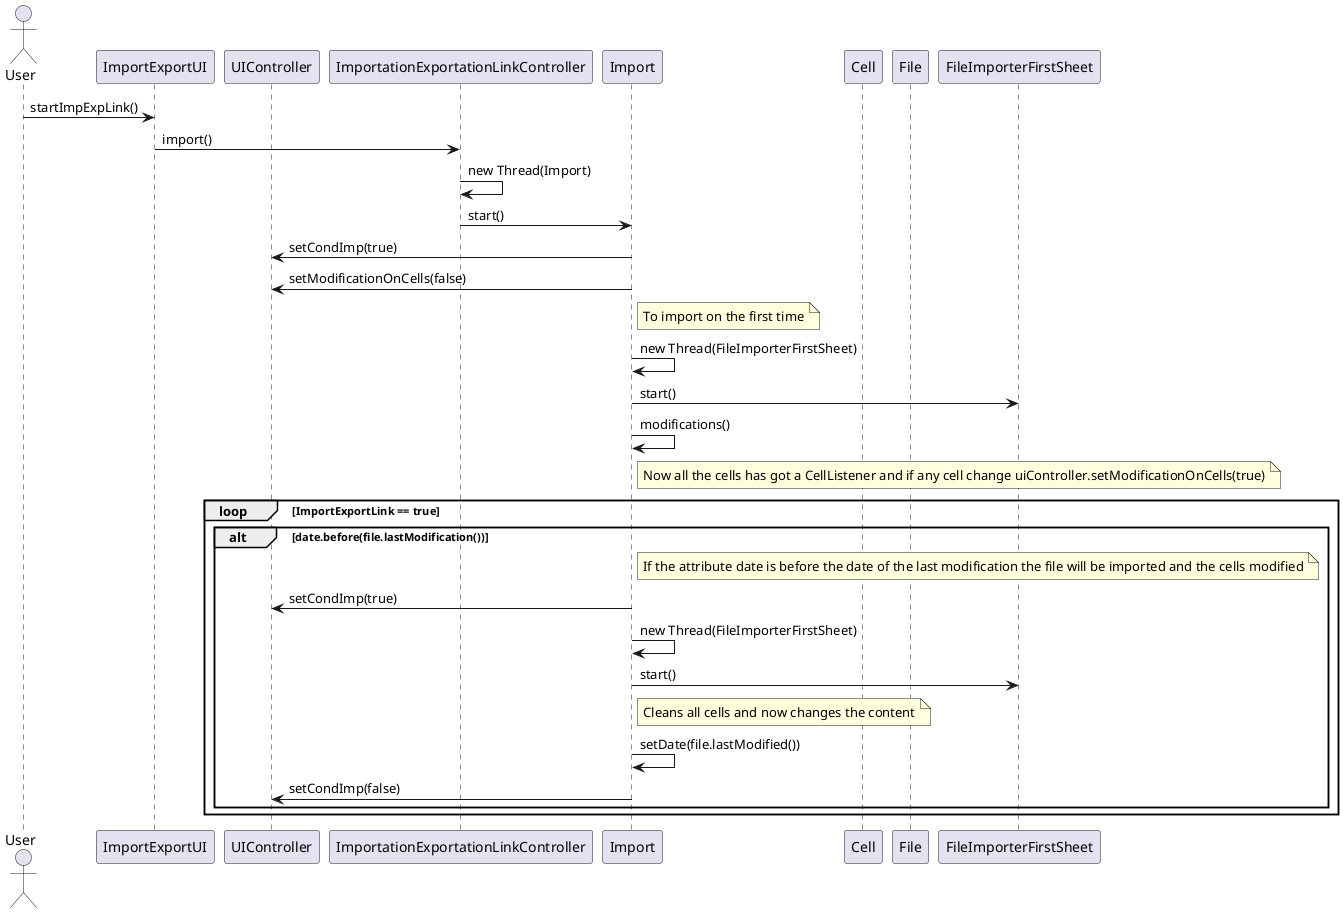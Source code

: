   @startuml doc-files/ipc_04_02_design_sequence_import.png
  actor User
  participant "ImportExportUI" as UI
  participant "UIController" as UIc
  participant "ImportationExportationLinkController" as ctrl
  participant "Import" as import
  participant "Cell" as cell
  participant "File" as file
  participant "FileImporterFirstSheet" as importF

  User -> UI : startImpExpLink()
  UI -> ctrl : import()
  ctrl -> ctrl : new Thread(Import)
  ctrl -> import : start()
  import -> UIc: setCondImp(true)
  import -> UIc: setModificationOnCells(false)
	note right of import
        To import on the first time
    end note
  import -> import: new Thread(FileImporterFirstSheet)
  import -> importF : start()
  import -> import : modifications()
	note right of import
      Now all the cells has got a CellListener and if any cell change uiController.setModificationOnCells(true)
    end note

loop ImportExportLink == true

  alt date.before(file.lastModification())

	note right of import
        If the attribute date is before the date of the last modification the file will be imported and the cells modified
    end note

  import -> UIc : setCondImp(true)
  import -> import : new Thread(FileImporterFirstSheet)
  import -> importF :start()
	note right of import
        Cleans all cells and now changes the content
    end note
  import -> import : setDate(file.lastModified())
  import -> UIc: setCondImp(false)
  end alt
end
  @enduml